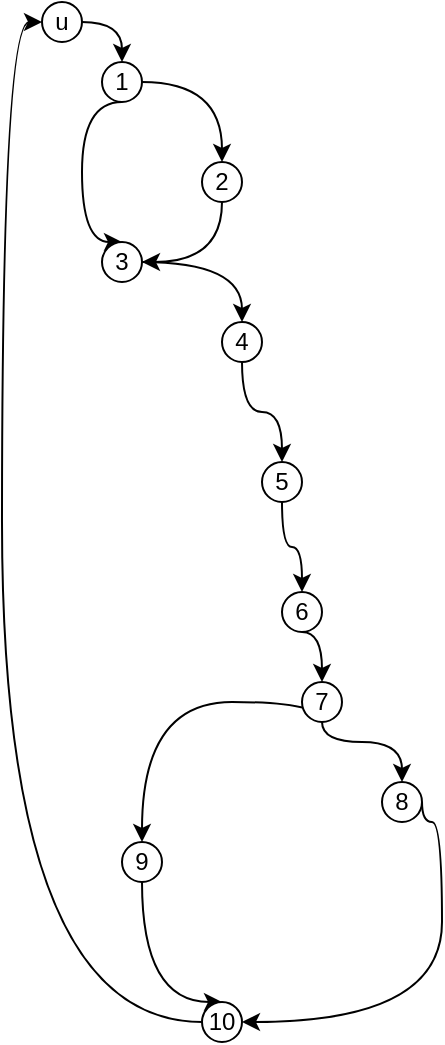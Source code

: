 <mxfile version="22.1.11" type="github">
  <diagram name="Page-1" id="c7488fd3-1785-93aa-aadb-54a6760d102a">
    <mxGraphModel dx="372" dy="599" grid="1" gridSize="10" guides="1" tooltips="1" connect="1" arrows="1" fold="1" page="1" pageScale="1" pageWidth="1100" pageHeight="850" background="none" math="0" shadow="0">
      <root>
        <mxCell id="0" />
        <mxCell id="1" parent="0" />
        <mxCell id="NjbZR6TFkXH6fqjsjFDc-15" style="edgeStyle=orthogonalEdgeStyle;orthogonalLoop=1;jettySize=auto;html=1;exitX=1;exitY=0.5;exitDx=0;exitDy=0;entryX=0.5;entryY=0;entryDx=0;entryDy=0;curved=1;" edge="1" parent="1" source="NjbZR6TFkXH6fqjsjFDc-1" target="NjbZR6TFkXH6fqjsjFDc-2">
          <mxGeometry relative="1" as="geometry" />
        </mxCell>
        <mxCell id="NjbZR6TFkXH6fqjsjFDc-1" value="u" style="ellipse;whiteSpace=wrap;html=1;aspect=fixed;" vertex="1" parent="1">
          <mxGeometry x="380" y="130" width="20" height="20" as="geometry" />
        </mxCell>
        <mxCell id="NjbZR6TFkXH6fqjsjFDc-16" style="edgeStyle=orthogonalEdgeStyle;orthogonalLoop=1;jettySize=auto;html=1;exitX=1;exitY=0.5;exitDx=0;exitDy=0;curved=1;" edge="1" parent="1" source="NjbZR6TFkXH6fqjsjFDc-2" target="NjbZR6TFkXH6fqjsjFDc-4">
          <mxGeometry relative="1" as="geometry" />
        </mxCell>
        <mxCell id="NjbZR6TFkXH6fqjsjFDc-17" style="edgeStyle=orthogonalEdgeStyle;orthogonalLoop=1;jettySize=auto;html=1;exitX=0.5;exitY=1;exitDx=0;exitDy=0;entryX=0.5;entryY=0;entryDx=0;entryDy=0;curved=1;" edge="1" parent="1" source="NjbZR6TFkXH6fqjsjFDc-2" target="NjbZR6TFkXH6fqjsjFDc-3">
          <mxGeometry relative="1" as="geometry">
            <Array as="points">
              <mxPoint x="400" y="180" />
              <mxPoint x="400" y="250" />
            </Array>
          </mxGeometry>
        </mxCell>
        <mxCell id="NjbZR6TFkXH6fqjsjFDc-2" value="1" style="ellipse;whiteSpace=wrap;html=1;aspect=fixed;" vertex="1" parent="1">
          <mxGeometry x="410" y="160" width="20" height="20" as="geometry" />
        </mxCell>
        <mxCell id="NjbZR6TFkXH6fqjsjFDc-19" style="edgeStyle=orthogonalEdgeStyle;orthogonalLoop=1;jettySize=auto;html=1;exitX=1;exitY=0.5;exitDx=0;exitDy=0;curved=1;" edge="1" parent="1" source="NjbZR6TFkXH6fqjsjFDc-3" target="NjbZR6TFkXH6fqjsjFDc-5">
          <mxGeometry relative="1" as="geometry" />
        </mxCell>
        <mxCell id="NjbZR6TFkXH6fqjsjFDc-3" value="3" style="ellipse;whiteSpace=wrap;html=1;aspect=fixed;" vertex="1" parent="1">
          <mxGeometry x="410" y="250" width="20" height="20" as="geometry" />
        </mxCell>
        <mxCell id="NjbZR6TFkXH6fqjsjFDc-18" style="edgeStyle=orthogonalEdgeStyle;orthogonalLoop=1;jettySize=auto;html=1;exitX=0.5;exitY=1;exitDx=0;exitDy=0;curved=1;entryX=1;entryY=0.5;entryDx=0;entryDy=0;" edge="1" parent="1" source="NjbZR6TFkXH6fqjsjFDc-4" target="NjbZR6TFkXH6fqjsjFDc-3">
          <mxGeometry relative="1" as="geometry">
            <mxPoint x="420" y="240" as="targetPoint" />
          </mxGeometry>
        </mxCell>
        <mxCell id="NjbZR6TFkXH6fqjsjFDc-4" value="2" style="ellipse;whiteSpace=wrap;html=1;aspect=fixed;" vertex="1" parent="1">
          <mxGeometry x="460" y="210" width="20" height="20" as="geometry" />
        </mxCell>
        <mxCell id="NjbZR6TFkXH6fqjsjFDc-20" style="edgeStyle=orthogonalEdgeStyle;orthogonalLoop=1;jettySize=auto;html=1;exitX=0.5;exitY=1;exitDx=0;exitDy=0;curved=1;" edge="1" parent="1" source="NjbZR6TFkXH6fqjsjFDc-5" target="NjbZR6TFkXH6fqjsjFDc-6">
          <mxGeometry relative="1" as="geometry" />
        </mxCell>
        <mxCell id="NjbZR6TFkXH6fqjsjFDc-5" value="4" style="ellipse;whiteSpace=wrap;html=1;aspect=fixed;" vertex="1" parent="1">
          <mxGeometry x="470" y="290" width="20" height="20" as="geometry" />
        </mxCell>
        <mxCell id="NjbZR6TFkXH6fqjsjFDc-21" style="edgeStyle=orthogonalEdgeStyle;orthogonalLoop=1;jettySize=auto;html=1;exitX=0.5;exitY=1;exitDx=0;exitDy=0;entryX=0.5;entryY=0;entryDx=0;entryDy=0;curved=1;" edge="1" parent="1" source="NjbZR6TFkXH6fqjsjFDc-6" target="NjbZR6TFkXH6fqjsjFDc-7">
          <mxGeometry relative="1" as="geometry" />
        </mxCell>
        <mxCell id="NjbZR6TFkXH6fqjsjFDc-6" value="5" style="ellipse;whiteSpace=wrap;html=1;aspect=fixed;" vertex="1" parent="1">
          <mxGeometry x="490" y="360" width="20" height="20" as="geometry" />
        </mxCell>
        <mxCell id="NjbZR6TFkXH6fqjsjFDc-22" style="edgeStyle=orthogonalEdgeStyle;orthogonalLoop=1;jettySize=auto;html=1;exitX=0.5;exitY=1;exitDx=0;exitDy=0;entryX=0.5;entryY=0;entryDx=0;entryDy=0;curved=1;" edge="1" parent="1" source="NjbZR6TFkXH6fqjsjFDc-7" target="NjbZR6TFkXH6fqjsjFDc-8">
          <mxGeometry relative="1" as="geometry" />
        </mxCell>
        <mxCell id="NjbZR6TFkXH6fqjsjFDc-7" value="6" style="ellipse;whiteSpace=wrap;html=1;aspect=fixed;" vertex="1" parent="1">
          <mxGeometry x="500" y="425" width="20" height="20" as="geometry" />
        </mxCell>
        <mxCell id="NjbZR6TFkXH6fqjsjFDc-24" style="edgeStyle=orthogonalEdgeStyle;orthogonalLoop=1;jettySize=auto;html=1;exitX=0.5;exitY=1;exitDx=0;exitDy=0;curved=1;" edge="1" parent="1" source="NjbZR6TFkXH6fqjsjFDc-8" target="NjbZR6TFkXH6fqjsjFDc-9">
          <mxGeometry relative="1" as="geometry">
            <Array as="points">
              <mxPoint x="520" y="500" />
              <mxPoint x="560" y="500" />
            </Array>
          </mxGeometry>
        </mxCell>
        <mxCell id="NjbZR6TFkXH6fqjsjFDc-27" style="edgeStyle=orthogonalEdgeStyle;orthogonalLoop=1;jettySize=auto;html=1;exitX=0.5;exitY=1;exitDx=0;exitDy=0;entryX=0.5;entryY=0;entryDx=0;entryDy=0;curved=1;" edge="1" parent="1" source="NjbZR6TFkXH6fqjsjFDc-8" target="NjbZR6TFkXH6fqjsjFDc-10">
          <mxGeometry relative="1" as="geometry">
            <Array as="points">
              <mxPoint x="430" y="480" />
            </Array>
          </mxGeometry>
        </mxCell>
        <mxCell id="NjbZR6TFkXH6fqjsjFDc-8" value="7" style="ellipse;whiteSpace=wrap;html=1;aspect=fixed;" vertex="1" parent="1">
          <mxGeometry x="510" y="470" width="20" height="20" as="geometry" />
        </mxCell>
        <mxCell id="NjbZR6TFkXH6fqjsjFDc-25" style="edgeStyle=orthogonalEdgeStyle;orthogonalLoop=1;jettySize=auto;html=1;exitX=1;exitY=0.5;exitDx=0;exitDy=0;curved=1;" edge="1" parent="1" source="NjbZR6TFkXH6fqjsjFDc-9" target="NjbZR6TFkXH6fqjsjFDc-11">
          <mxGeometry relative="1" as="geometry">
            <Array as="points">
              <mxPoint x="570" y="540" />
              <mxPoint x="580" y="540" />
              <mxPoint x="580" y="640" />
            </Array>
          </mxGeometry>
        </mxCell>
        <mxCell id="NjbZR6TFkXH6fqjsjFDc-9" value="8" style="ellipse;whiteSpace=wrap;html=1;aspect=fixed;" vertex="1" parent="1">
          <mxGeometry x="550" y="520" width="20" height="20" as="geometry" />
        </mxCell>
        <mxCell id="NjbZR6TFkXH6fqjsjFDc-26" style="edgeStyle=orthogonalEdgeStyle;orthogonalLoop=1;jettySize=auto;html=1;exitX=0.5;exitY=1;exitDx=0;exitDy=0;curved=1;entryX=0.5;entryY=0;entryDx=0;entryDy=0;" edge="1" parent="1" source="NjbZR6TFkXH6fqjsjFDc-10" target="NjbZR6TFkXH6fqjsjFDc-11">
          <mxGeometry relative="1" as="geometry">
            <Array as="points">
              <mxPoint x="430" y="630" />
            </Array>
          </mxGeometry>
        </mxCell>
        <mxCell id="NjbZR6TFkXH6fqjsjFDc-10" value="9" style="ellipse;whiteSpace=wrap;html=1;aspect=fixed;" vertex="1" parent="1">
          <mxGeometry x="420" y="550" width="20" height="20" as="geometry" />
        </mxCell>
        <mxCell id="NjbZR6TFkXH6fqjsjFDc-28" style="edgeStyle=orthogonalEdgeStyle;orthogonalLoop=1;jettySize=auto;html=1;exitX=0;exitY=0.5;exitDx=0;exitDy=0;entryX=0;entryY=0.5;entryDx=0;entryDy=0;curved=1;" edge="1" parent="1" source="NjbZR6TFkXH6fqjsjFDc-11" target="NjbZR6TFkXH6fqjsjFDc-1">
          <mxGeometry relative="1" as="geometry" />
        </mxCell>
        <mxCell id="NjbZR6TFkXH6fqjsjFDc-11" value="10" style="ellipse;whiteSpace=wrap;html=1;aspect=fixed;" vertex="1" parent="1">
          <mxGeometry x="460" y="630" width="20" height="20" as="geometry" />
        </mxCell>
      </root>
    </mxGraphModel>
  </diagram>
</mxfile>
